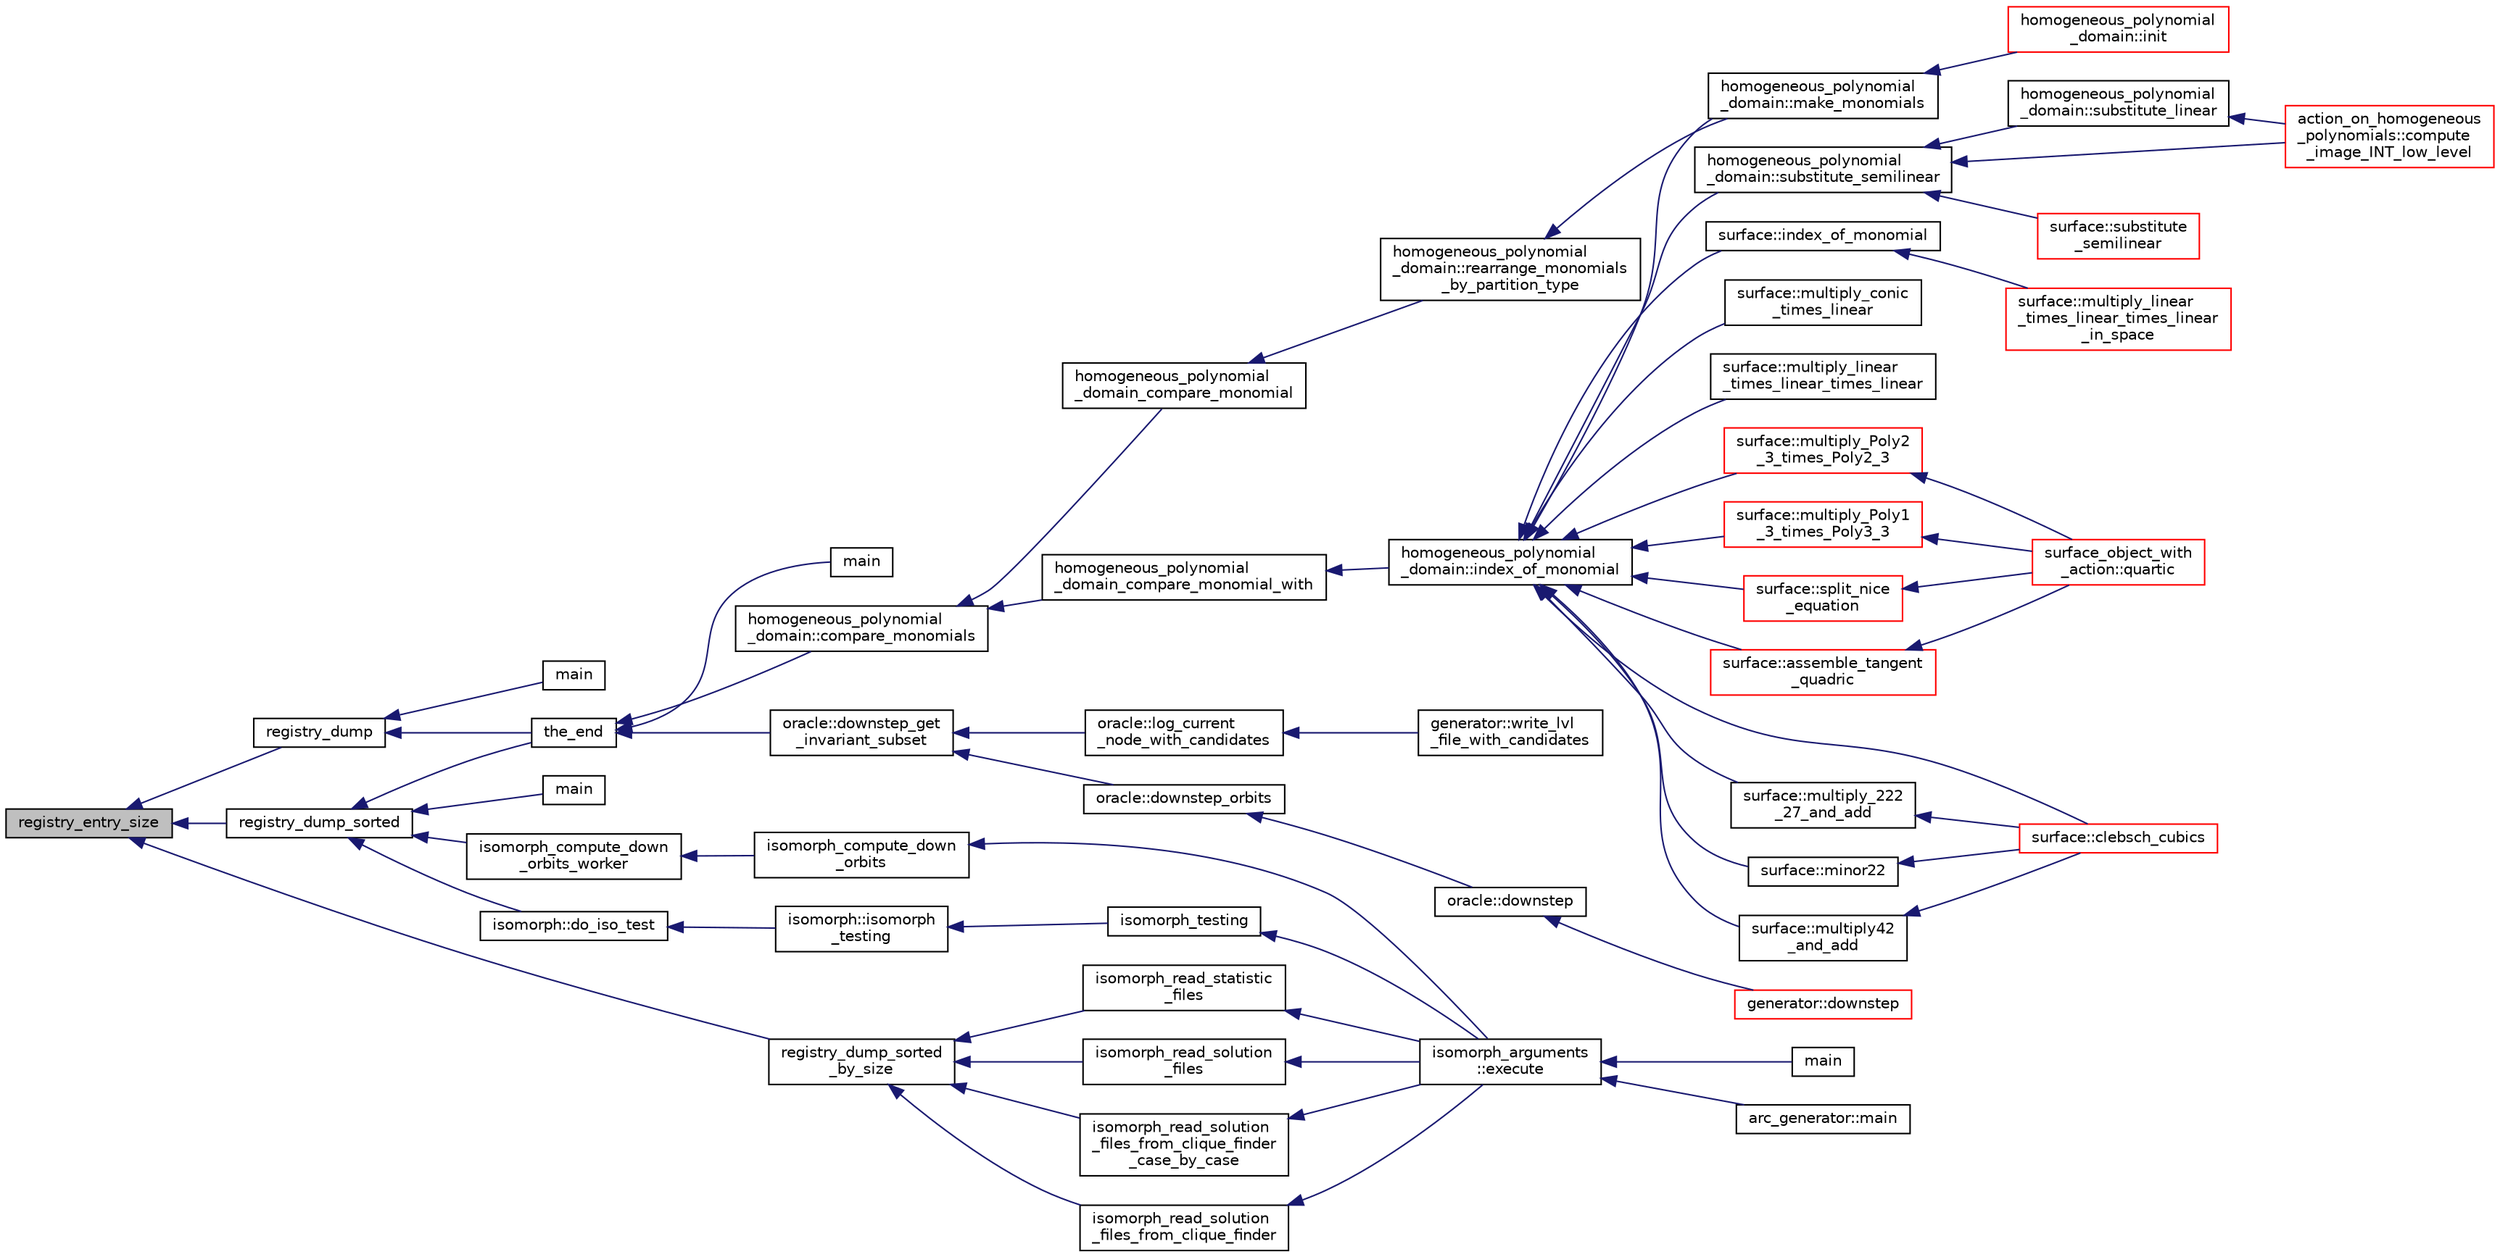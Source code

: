 digraph "registry_entry_size"
{
  edge [fontname="Helvetica",fontsize="10",labelfontname="Helvetica",labelfontsize="10"];
  node [fontname="Helvetica",fontsize="10",shape=record];
  rankdir="LR";
  Node14539 [label="registry_entry_size",height=0.2,width=0.4,color="black", fillcolor="grey75", style="filled", fontcolor="black"];
  Node14539 -> Node14540 [dir="back",color="midnightblue",fontsize="10",style="solid",fontname="Helvetica"];
  Node14540 [label="registry_dump",height=0.2,width=0.4,color="black", fillcolor="white", style="filled",URL="$df/d84/foundations_2io__and__os_2memory_8_c.html#a8ad65cbe10865661e8bafd6be2164955"];
  Node14540 -> Node14541 [dir="back",color="midnightblue",fontsize="10",style="solid",fontname="Helvetica"];
  Node14541 [label="main",height=0.2,width=0.4,color="black", fillcolor="white", style="filled",URL="$df/df8/surface__classify_8_c.html#a217dbf8b442f20279ea00b898af96f52"];
  Node14540 -> Node14542 [dir="back",color="midnightblue",fontsize="10",style="solid",fontname="Helvetica"];
  Node14542 [label="the_end",height=0.2,width=0.4,color="black", fillcolor="white", style="filled",URL="$d3/dfb/discreta__global_8_c.html#a3ebbd3ccb665a9f78deaa7408577b60c"];
  Node14542 -> Node14543 [dir="back",color="midnightblue",fontsize="10",style="solid",fontname="Helvetica"];
  Node14543 [label="main",height=0.2,width=0.4,color="black", fillcolor="white", style="filled",URL="$d2/d11/codes_8h.html#a217dbf8b442f20279ea00b898af96f52"];
  Node14542 -> Node14544 [dir="back",color="midnightblue",fontsize="10",style="solid",fontname="Helvetica"];
  Node14544 [label="homogeneous_polynomial\l_domain::compare_monomials",height=0.2,width=0.4,color="black", fillcolor="white", style="filled",URL="$d2/da7/classhomogeneous__polynomial__domain.html#a05c5959cb62502954c9cf93a85b8c019"];
  Node14544 -> Node14545 [dir="back",color="midnightblue",fontsize="10",style="solid",fontname="Helvetica"];
  Node14545 [label="homogeneous_polynomial\l_domain_compare_monomial_with",height=0.2,width=0.4,color="black", fillcolor="white", style="filled",URL="$dd/db5/homogeneous__polynomial__domain_8_c.html#a0a0f8d40815145e0aceceabebad8d63d"];
  Node14545 -> Node14546 [dir="back",color="midnightblue",fontsize="10",style="solid",fontname="Helvetica"];
  Node14546 [label="homogeneous_polynomial\l_domain::index_of_monomial",height=0.2,width=0.4,color="black", fillcolor="white", style="filled",URL="$d2/da7/classhomogeneous__polynomial__domain.html#a3fad3fb2b940014fcfece1cebfbfa3ae"];
  Node14546 -> Node14547 [dir="back",color="midnightblue",fontsize="10",style="solid",fontname="Helvetica"];
  Node14547 [label="homogeneous_polynomial\l_domain::make_monomials",height=0.2,width=0.4,color="black", fillcolor="white", style="filled",URL="$d2/da7/classhomogeneous__polynomial__domain.html#a467ad10c570859dbcf637a43993ceb57"];
  Node14547 -> Node14548 [dir="back",color="midnightblue",fontsize="10",style="solid",fontname="Helvetica"];
  Node14548 [label="homogeneous_polynomial\l_domain::init",height=0.2,width=0.4,color="red", fillcolor="white", style="filled",URL="$d2/da7/classhomogeneous__polynomial__domain.html#ad7d4e08b895afb895147322732228d3a"];
  Node14546 -> Node14558 [dir="back",color="midnightblue",fontsize="10",style="solid",fontname="Helvetica"];
  Node14558 [label="homogeneous_polynomial\l_domain::substitute_semilinear",height=0.2,width=0.4,color="black", fillcolor="white", style="filled",URL="$d2/da7/classhomogeneous__polynomial__domain.html#ae16fefaacc3385f9f385d1dd6df7ea4d"];
  Node14558 -> Node14559 [dir="back",color="midnightblue",fontsize="10",style="solid",fontname="Helvetica"];
  Node14559 [label="homogeneous_polynomial\l_domain::substitute_linear",height=0.2,width=0.4,color="black", fillcolor="white", style="filled",URL="$d2/da7/classhomogeneous__polynomial__domain.html#a236cbf545622995b80f5eb10a9f86c31"];
  Node14559 -> Node14560 [dir="back",color="midnightblue",fontsize="10",style="solid",fontname="Helvetica"];
  Node14560 [label="action_on_homogeneous\l_polynomials::compute\l_image_INT_low_level",height=0.2,width=0.4,color="red", fillcolor="white", style="filled",URL="$d5/dd4/classaction__on__homogeneous__polynomials.html#af4370de2c8dcb590c4b186457881f038"];
  Node14558 -> Node14777 [dir="back",color="midnightblue",fontsize="10",style="solid",fontname="Helvetica"];
  Node14777 [label="surface::substitute\l_semilinear",height=0.2,width=0.4,color="red", fillcolor="white", style="filled",URL="$d5/d88/classsurface.html#a7b34e4c561adbe664a4b0ba6711df457"];
  Node14558 -> Node14560 [dir="back",color="midnightblue",fontsize="10",style="solid",fontname="Helvetica"];
  Node14546 -> Node14787 [dir="back",color="midnightblue",fontsize="10",style="solid",fontname="Helvetica"];
  Node14787 [label="surface::index_of_monomial",height=0.2,width=0.4,color="black", fillcolor="white", style="filled",URL="$d5/d88/classsurface.html#a121f8ba1f05712475aa758f7152f4ce5"];
  Node14787 -> Node14788 [dir="back",color="midnightblue",fontsize="10",style="solid",fontname="Helvetica"];
  Node14788 [label="surface::multiply_linear\l_times_linear_times_linear\l_in_space",height=0.2,width=0.4,color="red", fillcolor="white", style="filled",URL="$d5/d88/classsurface.html#abcbac4f9bd652897db85be7bf17abf62"];
  Node14546 -> Node14797 [dir="back",color="midnightblue",fontsize="10",style="solid",fontname="Helvetica"];
  Node14797 [label="surface::multiply_conic\l_times_linear",height=0.2,width=0.4,color="black", fillcolor="white", style="filled",URL="$d5/d88/classsurface.html#a916614262f53278058e7108aeaf145dc"];
  Node14546 -> Node14798 [dir="back",color="midnightblue",fontsize="10",style="solid",fontname="Helvetica"];
  Node14798 [label="surface::multiply_linear\l_times_linear_times_linear",height=0.2,width=0.4,color="black", fillcolor="white", style="filled",URL="$d5/d88/classsurface.html#a452f6857968bb85f49f2f204680fb8e5"];
  Node14546 -> Node14799 [dir="back",color="midnightblue",fontsize="10",style="solid",fontname="Helvetica"];
  Node14799 [label="surface::multiply_Poly2\l_3_times_Poly2_3",height=0.2,width=0.4,color="red", fillcolor="white", style="filled",URL="$d5/d88/classsurface.html#adb65ce8845726835c206e4476f5a80d3"];
  Node14799 -> Node14769 [dir="back",color="midnightblue",fontsize="10",style="solid",fontname="Helvetica"];
  Node14769 [label="surface_object_with\l_action::quartic",height=0.2,width=0.4,color="red", fillcolor="white", style="filled",URL="$db/d28/classsurface__object__with__action.html#a0143b698eb050332a79ed95f7d274ada"];
  Node14546 -> Node14800 [dir="back",color="midnightblue",fontsize="10",style="solid",fontname="Helvetica"];
  Node14800 [label="surface::multiply_Poly1\l_3_times_Poly3_3",height=0.2,width=0.4,color="red", fillcolor="white", style="filled",URL="$d5/d88/classsurface.html#a917115f60a2e692c83431909e504dfd9"];
  Node14800 -> Node14769 [dir="back",color="midnightblue",fontsize="10",style="solid",fontname="Helvetica"];
  Node14546 -> Node14801 [dir="back",color="midnightblue",fontsize="10",style="solid",fontname="Helvetica"];
  Node14801 [label="surface::clebsch_cubics",height=0.2,width=0.4,color="red", fillcolor="white", style="filled",URL="$d5/d88/classsurface.html#aac49a34b771fffc48f3650861c3684ab"];
  Node14546 -> Node14802 [dir="back",color="midnightblue",fontsize="10",style="solid",fontname="Helvetica"];
  Node14802 [label="surface::multiply_222\l_27_and_add",height=0.2,width=0.4,color="black", fillcolor="white", style="filled",URL="$d5/d88/classsurface.html#ae55d550aa63616f48c1b6348ae0fdfab"];
  Node14802 -> Node14801 [dir="back",color="midnightblue",fontsize="10",style="solid",fontname="Helvetica"];
  Node14546 -> Node14803 [dir="back",color="midnightblue",fontsize="10",style="solid",fontname="Helvetica"];
  Node14803 [label="surface::minor22",height=0.2,width=0.4,color="black", fillcolor="white", style="filled",URL="$d5/d88/classsurface.html#a92bcacad9efa59d8a6afc68d5b3312f9"];
  Node14803 -> Node14801 [dir="back",color="midnightblue",fontsize="10",style="solid",fontname="Helvetica"];
  Node14546 -> Node14804 [dir="back",color="midnightblue",fontsize="10",style="solid",fontname="Helvetica"];
  Node14804 [label="surface::multiply42\l_and_add",height=0.2,width=0.4,color="black", fillcolor="white", style="filled",URL="$d5/d88/classsurface.html#a3556917614250f9150bdf69f525a18d2"];
  Node14804 -> Node14801 [dir="back",color="midnightblue",fontsize="10",style="solid",fontname="Helvetica"];
  Node14546 -> Node14805 [dir="back",color="midnightblue",fontsize="10",style="solid",fontname="Helvetica"];
  Node14805 [label="surface::split_nice\l_equation",height=0.2,width=0.4,color="red", fillcolor="white", style="filled",URL="$d5/d88/classsurface.html#a5d670fff3513ca4261aeb0fe95b6771c"];
  Node14805 -> Node14769 [dir="back",color="midnightblue",fontsize="10",style="solid",fontname="Helvetica"];
  Node14546 -> Node14806 [dir="back",color="midnightblue",fontsize="10",style="solid",fontname="Helvetica"];
  Node14806 [label="surface::assemble_tangent\l_quadric",height=0.2,width=0.4,color="red", fillcolor="white", style="filled",URL="$d5/d88/classsurface.html#ae14b94847bf8bd92bc6af58b31884cdc"];
  Node14806 -> Node14769 [dir="back",color="midnightblue",fontsize="10",style="solid",fontname="Helvetica"];
  Node14544 -> Node14807 [dir="back",color="midnightblue",fontsize="10",style="solid",fontname="Helvetica"];
  Node14807 [label="homogeneous_polynomial\l_domain_compare_monomial",height=0.2,width=0.4,color="black", fillcolor="white", style="filled",URL="$dd/db5/homogeneous__polynomial__domain_8_c.html#aeeedb1f60479ef2d28468b061b654113"];
  Node14807 -> Node14808 [dir="back",color="midnightblue",fontsize="10",style="solid",fontname="Helvetica"];
  Node14808 [label="homogeneous_polynomial\l_domain::rearrange_monomials\l_by_partition_type",height=0.2,width=0.4,color="black", fillcolor="white", style="filled",URL="$d2/da7/classhomogeneous__polynomial__domain.html#af774250d5c1bd555c0ea55f2aaafad10"];
  Node14808 -> Node14547 [dir="back",color="midnightblue",fontsize="10",style="solid",fontname="Helvetica"];
  Node14542 -> Node14809 [dir="back",color="midnightblue",fontsize="10",style="solid",fontname="Helvetica"];
  Node14809 [label="oracle::downstep_get\l_invariant_subset",height=0.2,width=0.4,color="black", fillcolor="white", style="filled",URL="$d7/da7/classoracle.html#ae2540e94ee617a407069f976739cfd71"];
  Node14809 -> Node14810 [dir="back",color="midnightblue",fontsize="10",style="solid",fontname="Helvetica"];
  Node14810 [label="oracle::log_current\l_node_with_candidates",height=0.2,width=0.4,color="black", fillcolor="white", style="filled",URL="$d7/da7/classoracle.html#af54e0dc5a80b11489a5335006f33ca63"];
  Node14810 -> Node14811 [dir="back",color="midnightblue",fontsize="10",style="solid",fontname="Helvetica"];
  Node14811 [label="generator::write_lvl\l_file_with_candidates",height=0.2,width=0.4,color="black", fillcolor="white", style="filled",URL="$d7/d73/classgenerator.html#af3de7a4ba5e1075faa23d47d4c31ca55"];
  Node14809 -> Node14695 [dir="back",color="midnightblue",fontsize="10",style="solid",fontname="Helvetica"];
  Node14695 [label="oracle::downstep_orbits",height=0.2,width=0.4,color="black", fillcolor="white", style="filled",URL="$d7/da7/classoracle.html#a65ea623f3a7b2e3dba4e29638207bc53"];
  Node14695 -> Node14696 [dir="back",color="midnightblue",fontsize="10",style="solid",fontname="Helvetica"];
  Node14696 [label="oracle::downstep",height=0.2,width=0.4,color="black", fillcolor="white", style="filled",URL="$d7/da7/classoracle.html#a4fbc6710b45e5af5c2fb5bc3aa6d3bb1"];
  Node14696 -> Node14643 [dir="back",color="midnightblue",fontsize="10",style="solid",fontname="Helvetica"];
  Node14643 [label="generator::downstep",height=0.2,width=0.4,color="red", fillcolor="white", style="filled",URL="$d7/d73/classgenerator.html#ad90bc284af0b5f5beae960a0bd7a5b43"];
  Node14539 -> Node14812 [dir="back",color="midnightblue",fontsize="10",style="solid",fontname="Helvetica"];
  Node14812 [label="registry_dump_sorted",height=0.2,width=0.4,color="black", fillcolor="white", style="filled",URL="$df/d84/foundations_2io__and__os_2memory_8_c.html#aa28c9ee8650332ad2d526d5eb4fae48e"];
  Node14812 -> Node14813 [dir="back",color="midnightblue",fontsize="10",style="solid",fontname="Helvetica"];
  Node14813 [label="main",height=0.2,width=0.4,color="black", fillcolor="white", style="filled",URL="$db/d50/regular__ls_8_c.html#a217dbf8b442f20279ea00b898af96f52"];
  Node14812 -> Node14542 [dir="back",color="midnightblue",fontsize="10",style="solid",fontname="Helvetica"];
  Node14812 -> Node14622 [dir="back",color="midnightblue",fontsize="10",style="solid",fontname="Helvetica"];
  Node14622 [label="isomorph_compute_down\l_orbits_worker",height=0.2,width=0.4,color="black", fillcolor="white", style="filled",URL="$d4/d7e/isomorph__global_8_c.html#a4edf4a833ce5638a3d58cfae1c702b37"];
  Node14622 -> Node14623 [dir="back",color="midnightblue",fontsize="10",style="solid",fontname="Helvetica"];
  Node14623 [label="isomorph_compute_down\l_orbits",height=0.2,width=0.4,color="black", fillcolor="white", style="filled",URL="$d4/d7e/isomorph__global_8_c.html#a3613cea19158edd30958c4edecd97d53"];
  Node14623 -> Node14624 [dir="back",color="midnightblue",fontsize="10",style="solid",fontname="Helvetica"];
  Node14624 [label="isomorph_arguments\l::execute",height=0.2,width=0.4,color="black", fillcolor="white", style="filled",URL="$d5/de4/classisomorph__arguments.html#aa85e472d14906abdd5672dc66027583e"];
  Node14624 -> Node14625 [dir="back",color="midnightblue",fontsize="10",style="solid",fontname="Helvetica"];
  Node14625 [label="main",height=0.2,width=0.4,color="black", fillcolor="white", style="filled",URL="$d1/d5e/blt__main_8_c.html#a217dbf8b442f20279ea00b898af96f52"];
  Node14624 -> Node14626 [dir="back",color="midnightblue",fontsize="10",style="solid",fontname="Helvetica"];
  Node14626 [label="arc_generator::main",height=0.2,width=0.4,color="black", fillcolor="white", style="filled",URL="$d4/d21/classarc__generator.html#ad80140b51b165dad1fe6ab232be7829a"];
  Node14812 -> Node14710 [dir="back",color="midnightblue",fontsize="10",style="solid",fontname="Helvetica"];
  Node14710 [label="isomorph::do_iso_test",height=0.2,width=0.4,color="black", fillcolor="white", style="filled",URL="$d3/d5f/classisomorph.html#a51fc3bf5cc3a99282a489b2df37ee24e"];
  Node14710 -> Node14711 [dir="back",color="midnightblue",fontsize="10",style="solid",fontname="Helvetica"];
  Node14711 [label="isomorph::isomorph\l_testing",height=0.2,width=0.4,color="black", fillcolor="white", style="filled",URL="$d3/d5f/classisomorph.html#ad7945ec94ba0ba16953482edfaa4da6e"];
  Node14711 -> Node14693 [dir="back",color="midnightblue",fontsize="10",style="solid",fontname="Helvetica"];
  Node14693 [label="isomorph_testing",height=0.2,width=0.4,color="black", fillcolor="white", style="filled",URL="$d4/d7e/isomorph__global_8_c.html#a5a73cbe9f89c4727f086482ee2d238f9"];
  Node14693 -> Node14624 [dir="back",color="midnightblue",fontsize="10",style="solid",fontname="Helvetica"];
  Node14539 -> Node14814 [dir="back",color="midnightblue",fontsize="10",style="solid",fontname="Helvetica"];
  Node14814 [label="registry_dump_sorted\l_by_size",height=0.2,width=0.4,color="black", fillcolor="white", style="filled",URL="$df/d84/foundations_2io__and__os_2memory_8_c.html#a219b9a76e136e450523d924ce80734bc"];
  Node14814 -> Node14815 [dir="back",color="midnightblue",fontsize="10",style="solid",fontname="Helvetica"];
  Node14815 [label="isomorph_read_statistic\l_files",height=0.2,width=0.4,color="black", fillcolor="white", style="filled",URL="$d4/d7e/isomorph__global_8_c.html#a78a6ee9d7dee4708fc721374bdebfa83"];
  Node14815 -> Node14624 [dir="back",color="midnightblue",fontsize="10",style="solid",fontname="Helvetica"];
  Node14814 -> Node14816 [dir="back",color="midnightblue",fontsize="10",style="solid",fontname="Helvetica"];
  Node14816 [label="isomorph_read_solution\l_files",height=0.2,width=0.4,color="black", fillcolor="white", style="filled",URL="$d4/d7e/isomorph__global_8_c.html#a697da824ab34db5c830530fb3c97df24"];
  Node14816 -> Node14624 [dir="back",color="midnightblue",fontsize="10",style="solid",fontname="Helvetica"];
  Node14814 -> Node14817 [dir="back",color="midnightblue",fontsize="10",style="solid",fontname="Helvetica"];
  Node14817 [label="isomorph_read_solution\l_files_from_clique_finder\l_case_by_case",height=0.2,width=0.4,color="black", fillcolor="white", style="filled",URL="$d4/d7e/isomorph__global_8_c.html#a2a55ab4b2df6ae83f916cf01eccdf67c"];
  Node14817 -> Node14624 [dir="back",color="midnightblue",fontsize="10",style="solid",fontname="Helvetica"];
  Node14814 -> Node14818 [dir="back",color="midnightblue",fontsize="10",style="solid",fontname="Helvetica"];
  Node14818 [label="isomorph_read_solution\l_files_from_clique_finder",height=0.2,width=0.4,color="black", fillcolor="white", style="filled",URL="$d4/d7e/isomorph__global_8_c.html#ad8be067333430bfdd26c0a34549f4556"];
  Node14818 -> Node14624 [dir="back",color="midnightblue",fontsize="10",style="solid",fontname="Helvetica"];
}
